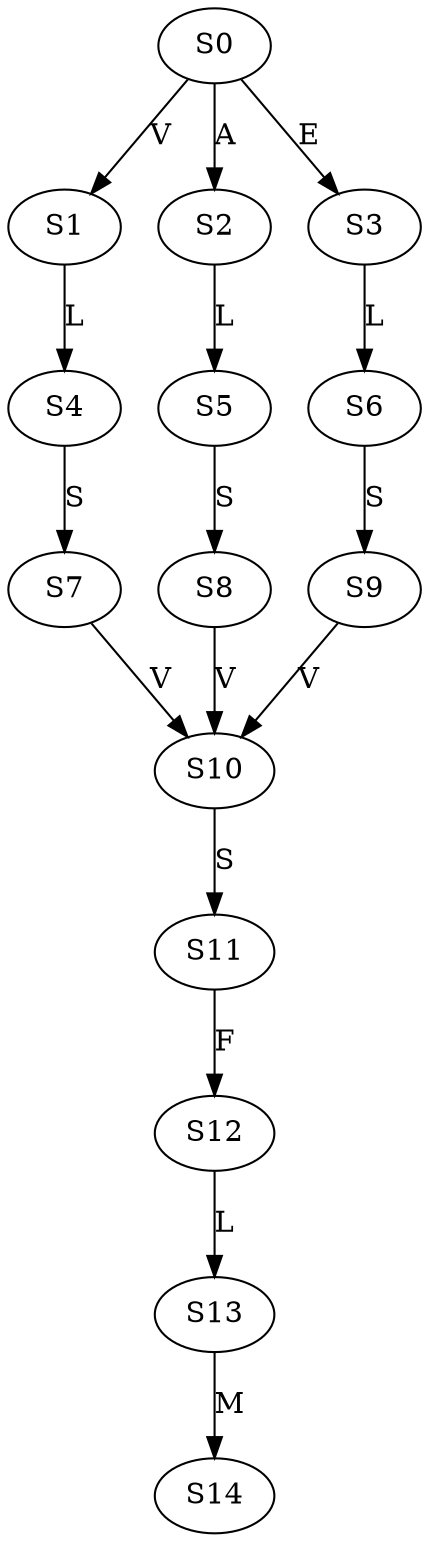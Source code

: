 strict digraph  {
	S0 -> S1 [ label = V ];
	S0 -> S2 [ label = A ];
	S0 -> S3 [ label = E ];
	S1 -> S4 [ label = L ];
	S2 -> S5 [ label = L ];
	S3 -> S6 [ label = L ];
	S4 -> S7 [ label = S ];
	S5 -> S8 [ label = S ];
	S6 -> S9 [ label = S ];
	S7 -> S10 [ label = V ];
	S8 -> S10 [ label = V ];
	S9 -> S10 [ label = V ];
	S10 -> S11 [ label = S ];
	S11 -> S12 [ label = F ];
	S12 -> S13 [ label = L ];
	S13 -> S14 [ label = M ];
}
